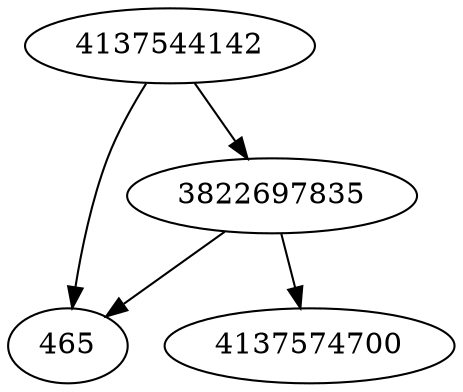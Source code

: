 strict digraph  {
465;
3822697835;
4137574700;
4137544142;
3822697835 -> 465;
3822697835 -> 4137574700;
4137544142 -> 465;
4137544142 -> 3822697835;
}
